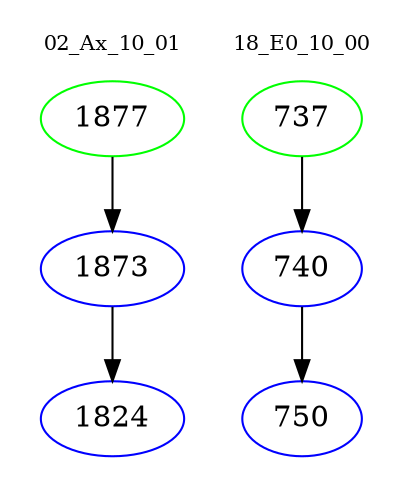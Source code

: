 digraph{
subgraph cluster_0 {
color = white
label = "02_Ax_10_01";
fontsize=10;
T0_1877 [label="1877", color="green"]
T0_1877 -> T0_1873 [color="black"]
T0_1873 [label="1873", color="blue"]
T0_1873 -> T0_1824 [color="black"]
T0_1824 [label="1824", color="blue"]
}
subgraph cluster_1 {
color = white
label = "18_E0_10_00";
fontsize=10;
T1_737 [label="737", color="green"]
T1_737 -> T1_740 [color="black"]
T1_740 [label="740", color="blue"]
T1_740 -> T1_750 [color="black"]
T1_750 [label="750", color="blue"]
}
}
